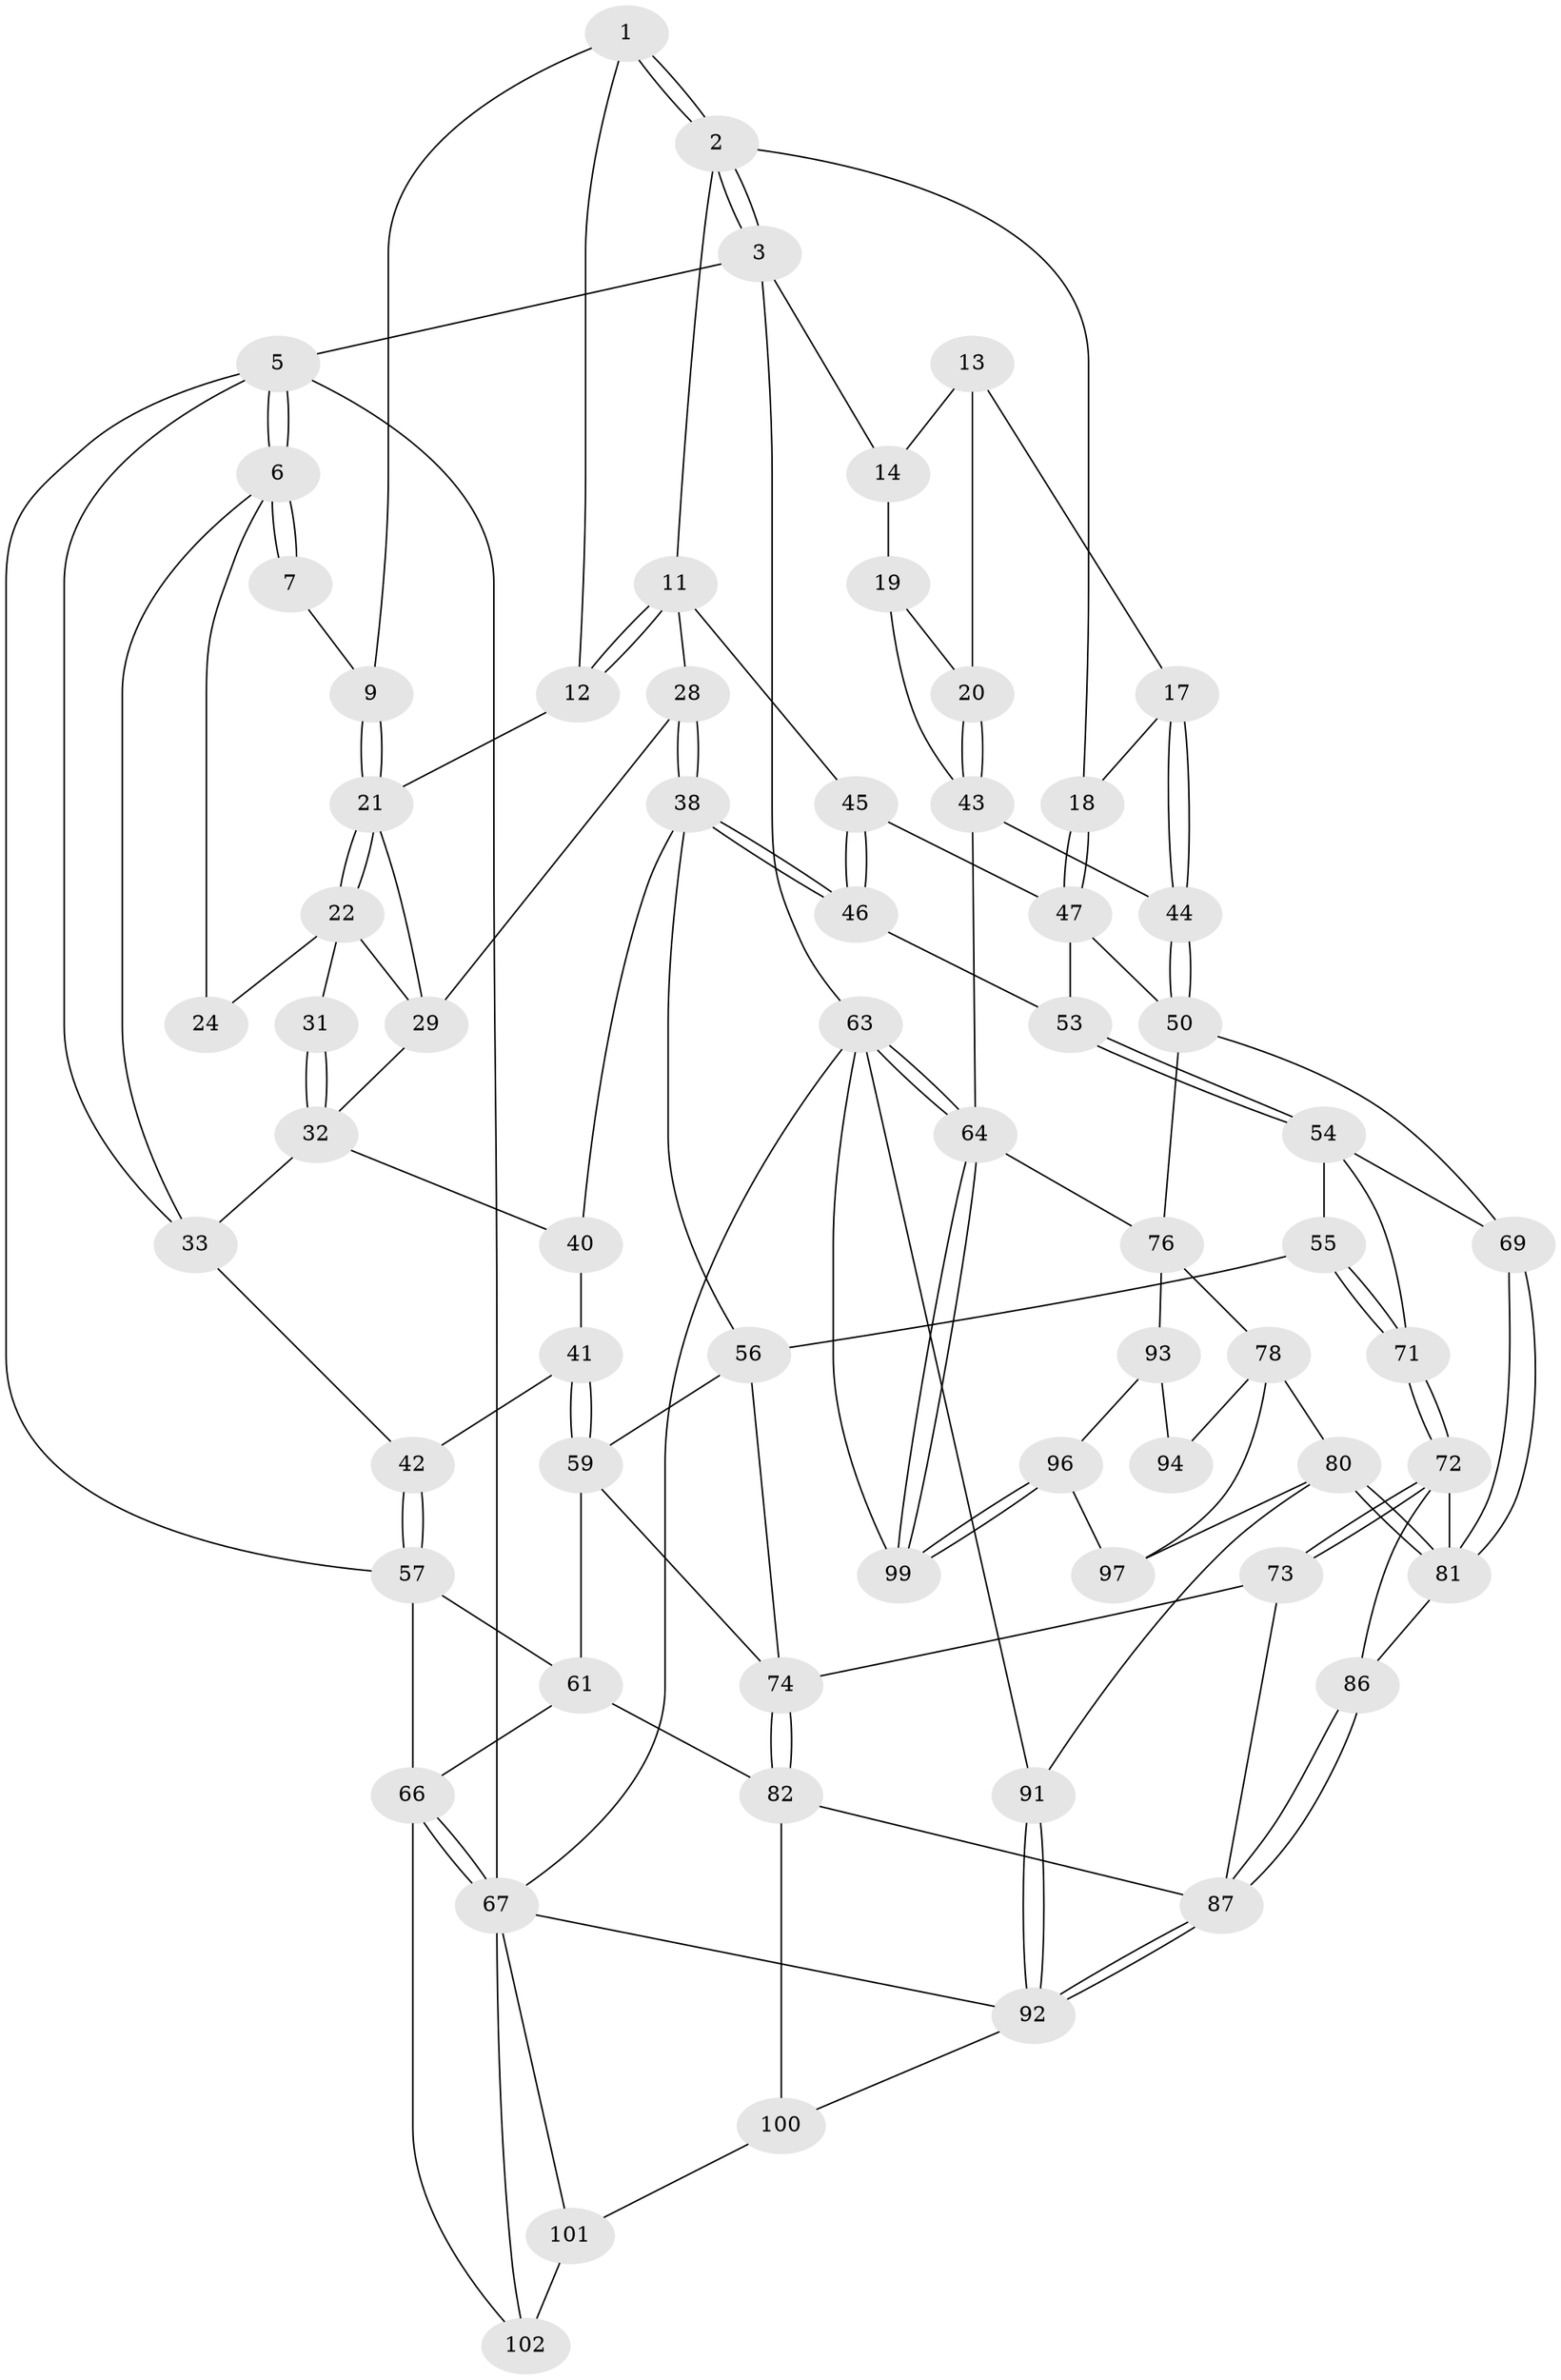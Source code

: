 // Generated by graph-tools (version 1.1) at 2025/24/03/03/25 07:24:37]
// undirected, 66 vertices, 146 edges
graph export_dot {
graph [start="1"]
  node [color=gray90,style=filled];
  1 [pos="+0.6059092681572602+0",super="+8"];
  2 [pos="+0.696081945883471+0",super="+10"];
  3 [pos="+0.7329721957794535+0",super="+4"];
  5 [pos="+0+0",super="+36"];
  6 [pos="+0+0",super="+25"];
  7 [pos="+0.31326489509140304+0"];
  9 [pos="+0.36418060856063644+0.04379774353412704"];
  11 [pos="+0.5913881107824478+0.14006609076160748",super="+27"];
  12 [pos="+0.4738762605145192+0.08047340548531969"];
  13 [pos="+0.8638825082766083+0.02110075936818009",super="+16"];
  14 [pos="+0.9278559693452202+0.060070252356189624",super="+15"];
  17 [pos="+0.7256909664645455+0.15063055635106587"];
  18 [pos="+0.6844906169821472+0.14288442859660885"];
  19 [pos="+0.932808763857117+0.11655870929983618",super="+34"];
  20 [pos="+0.8967137674799595+0.18655586739811708"];
  21 [pos="+0.3581396856314361+0.06881816207029062",super="+26"];
  22 [pos="+0.34407920271223574+0.10153123848464626",super="+23"];
  24 [pos="+0.1667214793559928+0"];
  28 [pos="+0.4371683150681757+0.16817311892886572"];
  29 [pos="+0.4227993324104512+0.1595659751083707",super="+30"];
  31 [pos="+0.2572631831153633+0.09891041898748999"];
  32 [pos="+0.20310805867230522+0.16171227177375583",super="+37"];
  33 [pos="+0.1879751701045973+0.16464448362499298",super="+35"];
  38 [pos="+0.4906458325306007+0.29271457595116634",super="+39"];
  40 [pos="+0.3290881398326939+0.28766578477075905"];
  41 [pos="+0.2284060636193315+0.317405480304451"];
  42 [pos="+0.13822009848567846+0.2699894985568312"];
  43 [pos="+0.975177864810366+0.351904456399113",super="+49"];
  44 [pos="+0.951987303089819+0.36247044885582463"];
  45 [pos="+0.5543406312268928+0.21157351908757446",super="+48"];
  46 [pos="+0.5054282264428372+0.2857494785589155",super="+52"];
  47 [pos="+0.6978419287870732+0.2837931935051217",super="+51"];
  50 [pos="+0.872121979658075+0.4098400196105647",super="+68"];
  53 [pos="+0.5943789644320331+0.43681755179023213"];
  54 [pos="+0.5770691088459902+0.45645701119681836",super="+70"];
  55 [pos="+0.555070971828529+0.45423742262141104"];
  56 [pos="+0.4334204486059119+0.4198208320824282",super="+62"];
  57 [pos="+0.03772876064175559+0.5606636502853635",super="+58"];
  59 [pos="+0.22210848777760045+0.40063390069680355",super="+60"];
  61 [pos="+0.059862914132201094+0.56948206833578",super="+83"];
  63 [pos="+1+1",super="+103"];
  64 [pos="+1+1",super="+65"];
  66 [pos="+0+0.9726472610246123",super="+98"];
  67 [pos="+0+1",super="+105"];
  69 [pos="+0.7274256266604565+0.5917450529241063"];
  71 [pos="+0.507429445612512+0.6259972491562744"];
  72 [pos="+0.5046510855939039+0.6284511364659383",super="+85"];
  73 [pos="+0.45216011636258974+0.6343361399616704"];
  74 [pos="+0.3934617566077153+0.5949912901470521",super="+75"];
  76 [pos="+1+0.6735898625453915",super="+77"];
  78 [pos="+0.8821295251562734+0.6835037286626087",super="+79"];
  80 [pos="+0.749804412809851+0.643935819999811",super="+90"];
  81 [pos="+0.7290623553441132+0.6132560774775595",super="+84"];
  82 [pos="+0.22822905637851204+0.7103851937087601",super="+89"];
  86 [pos="+0.5793650788742003+0.8155802245907104"];
  87 [pos="+0.5598242509693371+0.8940216337254883",super="+88"];
  91 [pos="+0.6154757556995999+1"];
  92 [pos="+0.6056712754627948+1",super="+104"];
  93 [pos="+1+0.6741097375114258",super="+95"];
  94 [pos="+0.9044240113362159+0.6886037613185586"];
  96 [pos="+0.9320052693717755+0.8228700201558378"];
  97 [pos="+0.8616788137041311+0.8174615742180327"];
  99 [pos="+1+0.8833346417226479"];
  100 [pos="+0.23936577195527453+0.7971330661526936"];
  101 [pos="+0.19769921109909117+0.8428361238271402",super="+106"];
  102 [pos="+0.10155908656450051+0.8796033367876989",super="+107"];
  1 -- 2;
  1 -- 2;
  1 -- 12;
  1 -- 9;
  2 -- 3;
  2 -- 3;
  2 -- 11;
  2 -- 18;
  3 -- 5;
  3 -- 14;
  3 -- 63;
  5 -- 6;
  5 -- 6;
  5 -- 67;
  5 -- 57;
  5 -- 33;
  6 -- 7;
  6 -- 7;
  6 -- 24;
  6 -- 33;
  7 -- 9;
  9 -- 21;
  9 -- 21;
  11 -- 12;
  11 -- 12;
  11 -- 28;
  11 -- 45;
  12 -- 21;
  13 -- 14;
  13 -- 17;
  13 -- 20;
  14 -- 19 [weight=2];
  17 -- 18;
  17 -- 44;
  17 -- 44;
  18 -- 47;
  18 -- 47;
  19 -- 20;
  19 -- 43;
  20 -- 43;
  20 -- 43;
  21 -- 22;
  21 -- 22;
  21 -- 29;
  22 -- 24;
  22 -- 31;
  22 -- 29;
  28 -- 29;
  28 -- 38;
  28 -- 38;
  29 -- 32;
  31 -- 32;
  31 -- 32;
  32 -- 33;
  32 -- 40;
  33 -- 42;
  38 -- 46;
  38 -- 46;
  38 -- 40;
  38 -- 56;
  40 -- 41;
  41 -- 42;
  41 -- 59;
  41 -- 59;
  42 -- 57;
  42 -- 57;
  43 -- 44;
  43 -- 64;
  44 -- 50;
  44 -- 50;
  45 -- 46 [weight=2];
  45 -- 46;
  45 -- 47;
  46 -- 53;
  47 -- 50;
  47 -- 53;
  50 -- 76;
  50 -- 69;
  53 -- 54;
  53 -- 54;
  54 -- 55;
  54 -- 69;
  54 -- 71;
  55 -- 56;
  55 -- 71;
  55 -- 71;
  56 -- 59;
  56 -- 74;
  57 -- 61;
  57 -- 66;
  59 -- 61;
  59 -- 74;
  61 -- 82;
  61 -- 66;
  63 -- 64;
  63 -- 64;
  63 -- 99;
  63 -- 91;
  63 -- 67;
  64 -- 99;
  64 -- 99;
  64 -- 76;
  66 -- 67;
  66 -- 67;
  66 -- 102;
  67 -- 102;
  67 -- 92;
  67 -- 101;
  69 -- 81;
  69 -- 81;
  71 -- 72;
  71 -- 72;
  72 -- 73;
  72 -- 73;
  72 -- 86;
  72 -- 81;
  73 -- 74;
  73 -- 87;
  74 -- 82;
  74 -- 82;
  76 -- 93;
  76 -- 78;
  78 -- 94;
  78 -- 80;
  78 -- 97;
  80 -- 81;
  80 -- 81;
  80 -- 97;
  80 -- 91;
  81 -- 86;
  82 -- 100;
  82 -- 87;
  86 -- 87;
  86 -- 87;
  87 -- 92;
  87 -- 92;
  91 -- 92;
  91 -- 92;
  92 -- 100;
  93 -- 94 [weight=2];
  93 -- 96;
  96 -- 97;
  96 -- 99;
  96 -- 99;
  100 -- 101;
  101 -- 102 [weight=2];
}
